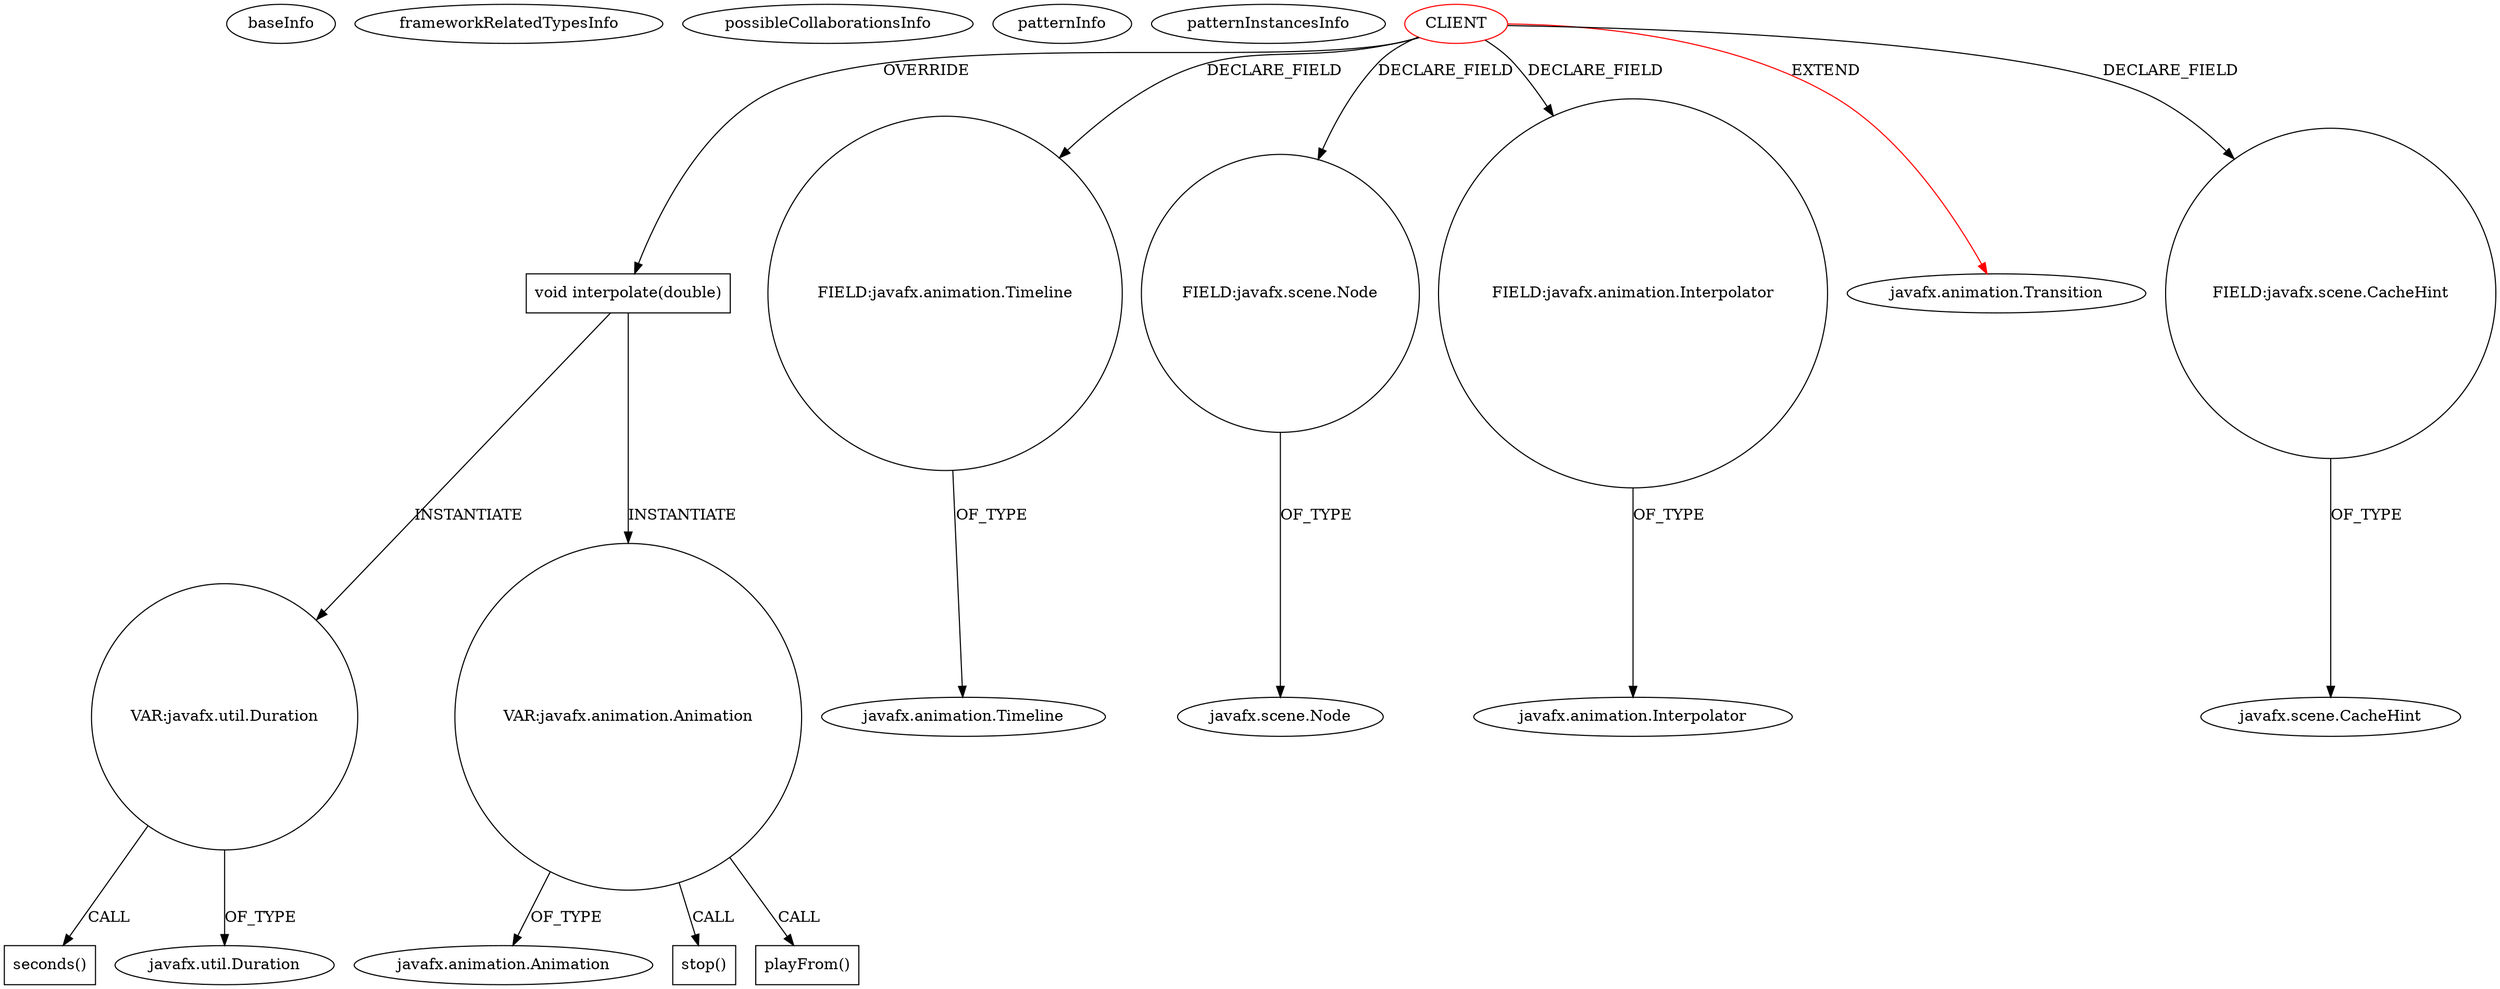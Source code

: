 digraph {
baseInfo[graphId=3377,category="pattern",isAnonymous=false,possibleRelation=false]
frameworkRelatedTypesInfo[0="javafx.animation.Transition"]
possibleCollaborationsInfo[]
patternInfo[frequency=2.0,patternRootClient=0]
patternInstancesInfo[0="witmicko-CalculatorFx~/witmicko-CalculatorFx/CalculatorFx-master/src/calc/transitions/CachedTimelineTransition.java~CachedTimelineTransition~4773",1="tarunbod-SummonCommandCreator~/tarunbod-SummonCommandCreator/SummonCommandCreator-master/src/me/FirstWorldAnarchy/scc/application/anim/CachedTimelineTransition.java~CachedTimelineTransition~4483"]
10[label="void interpolate(double)",vertexType="OVERRIDING_METHOD_DECLARATION",isFrameworkType=false,shape=box]
0[label="CLIENT",vertexType="ROOT_CLIENT_CLASS_DECLARATION",isFrameworkType=false,color=red]
8[label="FIELD:javafx.animation.Timeline",vertexType="FIELD_DECLARATION",isFrameworkType=false,shape=circle]
14[label="VAR:javafx.util.Duration",vertexType="VARIABLE_EXPRESION",isFrameworkType=false,shape=circle]
15[label="seconds()",vertexType="INSIDE_CALL",isFrameworkType=false,shape=box]
11[label="VAR:javafx.animation.Animation",vertexType="VARIABLE_EXPRESION",isFrameworkType=false,shape=circle]
13[label="javafx.animation.Animation",vertexType="FRAMEWORK_CLASS_TYPE",isFrameworkType=false]
4[label="FIELD:javafx.scene.Node",vertexType="FIELD_DECLARATION",isFrameworkType=false,shape=circle]
2[label="FIELD:javafx.animation.Interpolator",vertexType="FIELD_DECLARATION",isFrameworkType=false,shape=circle]
3[label="javafx.animation.Interpolator",vertexType="FRAMEWORK_CLASS_TYPE",isFrameworkType=false]
1[label="javafx.animation.Transition",vertexType="FRAMEWORK_CLASS_TYPE",isFrameworkType=false]
5[label="javafx.scene.Node",vertexType="FRAMEWORK_CLASS_TYPE",isFrameworkType=false]
18[label="stop()",vertexType="INSIDE_CALL",isFrameworkType=false,shape=box]
9[label="javafx.animation.Timeline",vertexType="FRAMEWORK_CLASS_TYPE",isFrameworkType=false]
6[label="FIELD:javafx.scene.CacheHint",vertexType="FIELD_DECLARATION",isFrameworkType=false,shape=circle]
7[label="javafx.scene.CacheHint",vertexType="FRAMEWORK_CLASS_TYPE",isFrameworkType=false]
16[label="javafx.util.Duration",vertexType="FRAMEWORK_CLASS_TYPE",isFrameworkType=false]
12[label="playFrom()",vertexType="INSIDE_CALL",isFrameworkType=false,shape=box]
0->10[label="OVERRIDE"]
11->13[label="OF_TYPE"]
11->12[label="CALL"]
0->2[label="DECLARE_FIELD"]
14->15[label="CALL"]
10->11[label="INSTANTIATE"]
8->9[label="OF_TYPE"]
14->16[label="OF_TYPE"]
4->5[label="OF_TYPE"]
2->3[label="OF_TYPE"]
0->8[label="DECLARE_FIELD"]
0->4[label="DECLARE_FIELD"]
0->1[label="EXTEND",color=red]
0->6[label="DECLARE_FIELD"]
10->14[label="INSTANTIATE"]
6->7[label="OF_TYPE"]
11->18[label="CALL"]
}
